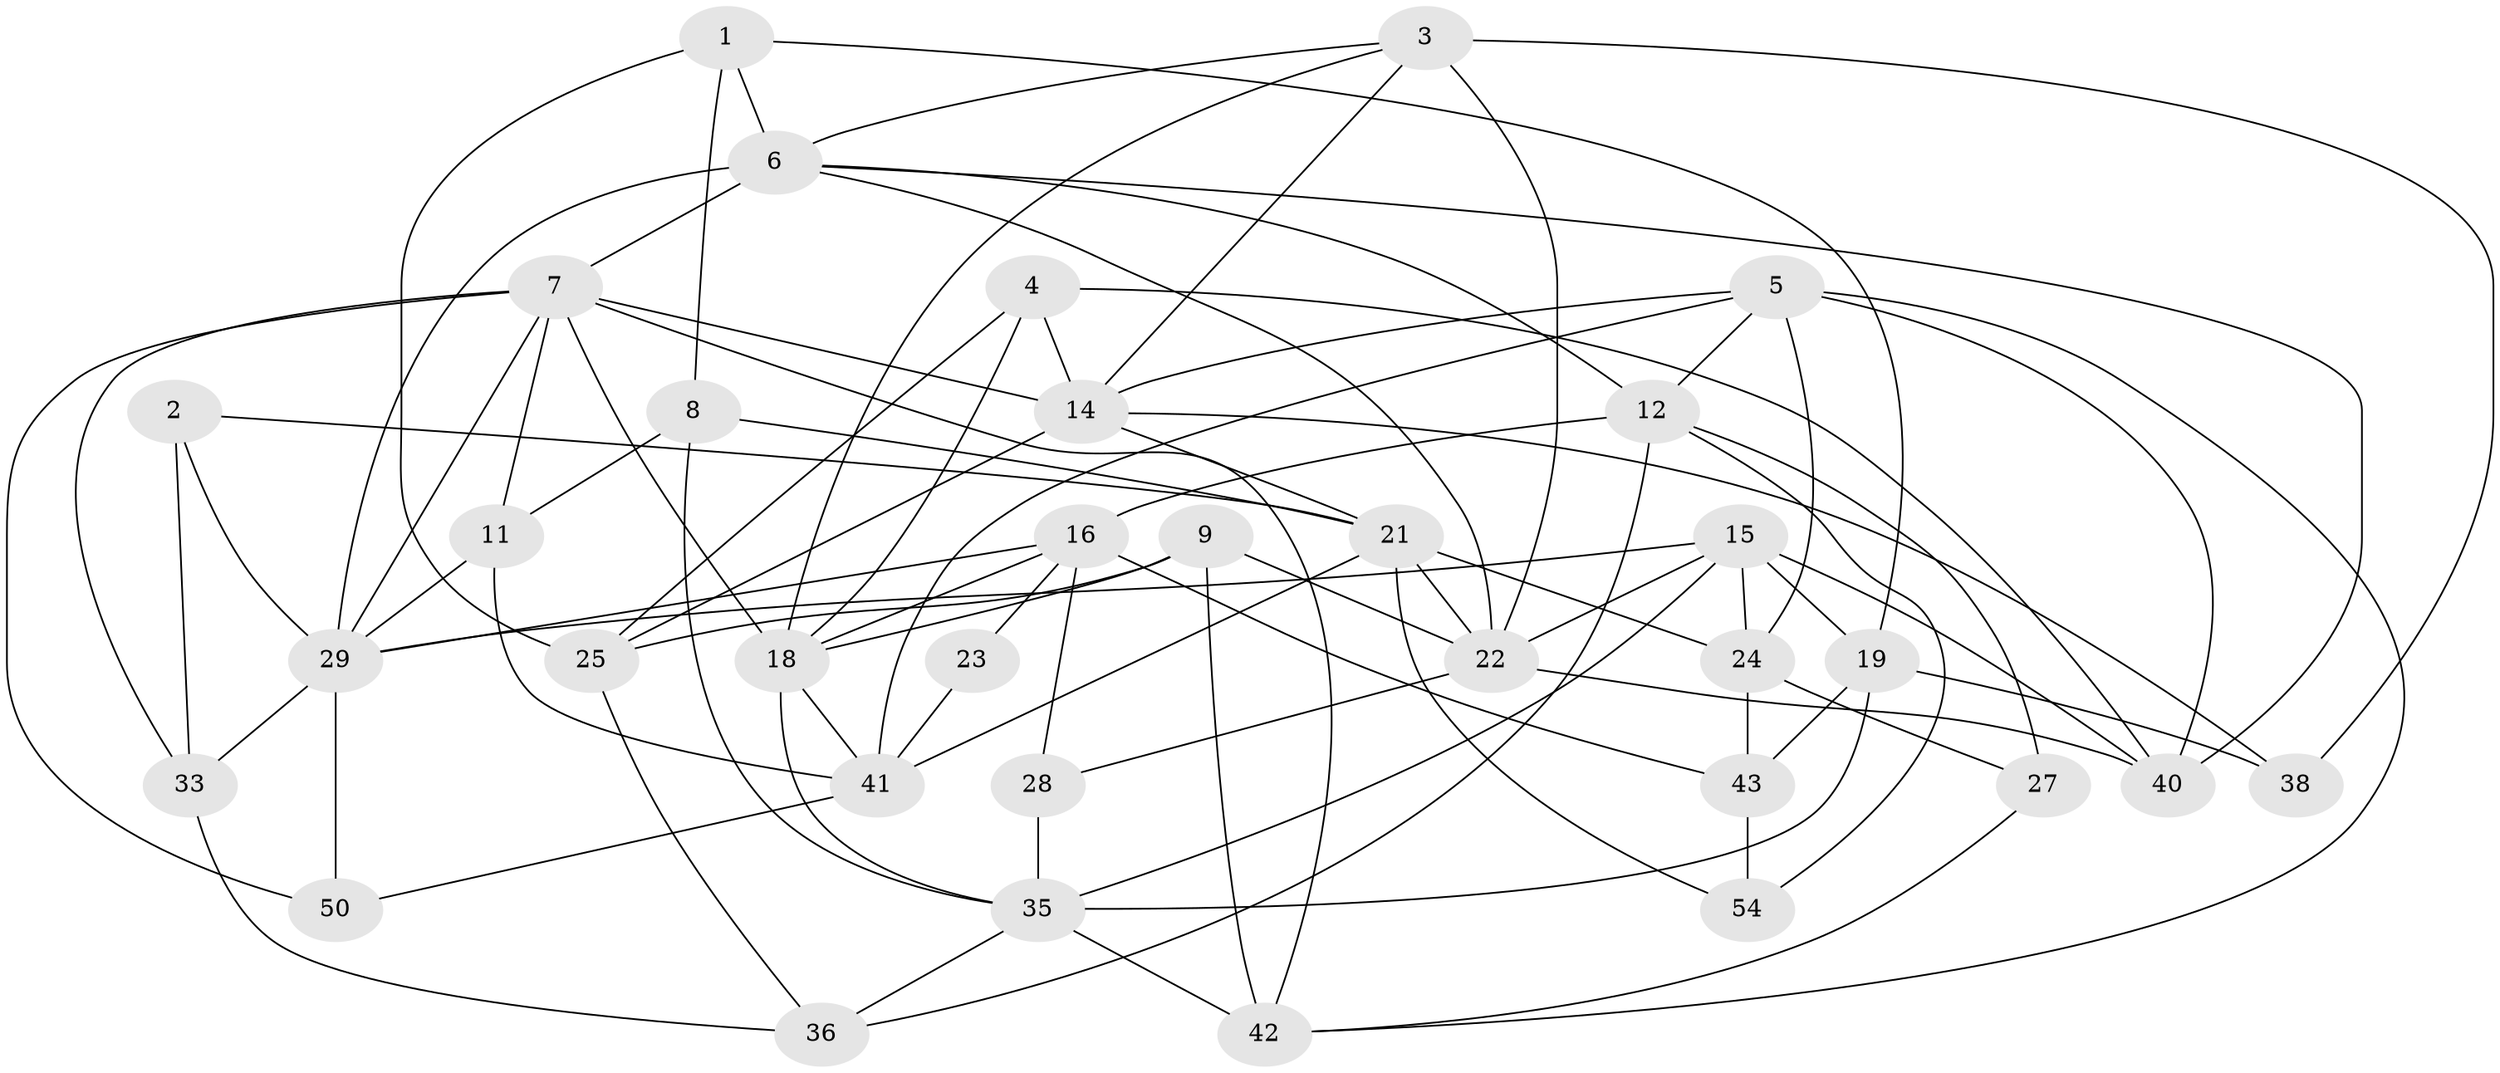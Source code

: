 // Generated by graph-tools (version 1.1) at 2025/52/02/27/25 19:52:01]
// undirected, 34 vertices, 85 edges
graph export_dot {
graph [start="1"]
  node [color=gray90,style=filled];
  1;
  2;
  3;
  4;
  5 [super="+48"];
  6 [super="+31"];
  7 [super="+20"];
  8 [super="+10"];
  9;
  11;
  12 [super="+13"];
  14 [super="+39"];
  15 [super="+34"];
  16 [super="+17"];
  18 [super="+53"];
  19 [super="+32"];
  21 [super="+26"];
  22 [super="+30"];
  23;
  24 [super="+47"];
  25 [super="+55"];
  27;
  28;
  29 [super="+49"];
  33 [super="+37"];
  35 [super="+51"];
  36;
  38;
  40 [super="+45"];
  41 [super="+44"];
  42 [super="+46"];
  43;
  50 [super="+52"];
  54;
  1 -- 6;
  1 -- 8;
  1 -- 25;
  1 -- 19;
  2 -- 29;
  2 -- 21;
  2 -- 33;
  3 -- 22;
  3 -- 38;
  3 -- 14;
  3 -- 6;
  3 -- 18;
  4 -- 18;
  4 -- 40;
  4 -- 14;
  4 -- 25;
  5 -- 41;
  5 -- 24;
  5 -- 42;
  5 -- 12;
  5 -- 14;
  5 -- 40;
  6 -- 40;
  6 -- 12;
  6 -- 7;
  6 -- 22;
  6 -- 29;
  7 -- 42;
  7 -- 11;
  7 -- 33;
  7 -- 18;
  7 -- 50;
  7 -- 29;
  7 -- 14;
  8 -- 11;
  8 -- 35;
  8 -- 21;
  9 -- 18;
  9 -- 22;
  9 -- 25;
  9 -- 42;
  11 -- 29;
  11 -- 41;
  12 -- 27;
  12 -- 36;
  12 -- 54;
  12 -- 16 [weight=2];
  14 -- 21;
  14 -- 38;
  14 -- 25;
  15 -- 19;
  15 -- 29;
  15 -- 35;
  15 -- 22;
  15 -- 24;
  15 -- 40;
  16 -- 28;
  16 -- 18;
  16 -- 23;
  16 -- 43;
  16 -- 29;
  18 -- 35;
  18 -- 41;
  19 -- 43;
  19 -- 38;
  19 -- 35;
  21 -- 41;
  21 -- 24;
  21 -- 54;
  21 -- 22;
  22 -- 40 [weight=2];
  22 -- 28;
  23 -- 41;
  24 -- 43;
  24 -- 27;
  25 -- 36;
  27 -- 42;
  28 -- 35;
  29 -- 50;
  29 -- 33;
  33 -- 36;
  35 -- 36;
  35 -- 42;
  41 -- 50;
  43 -- 54;
}
